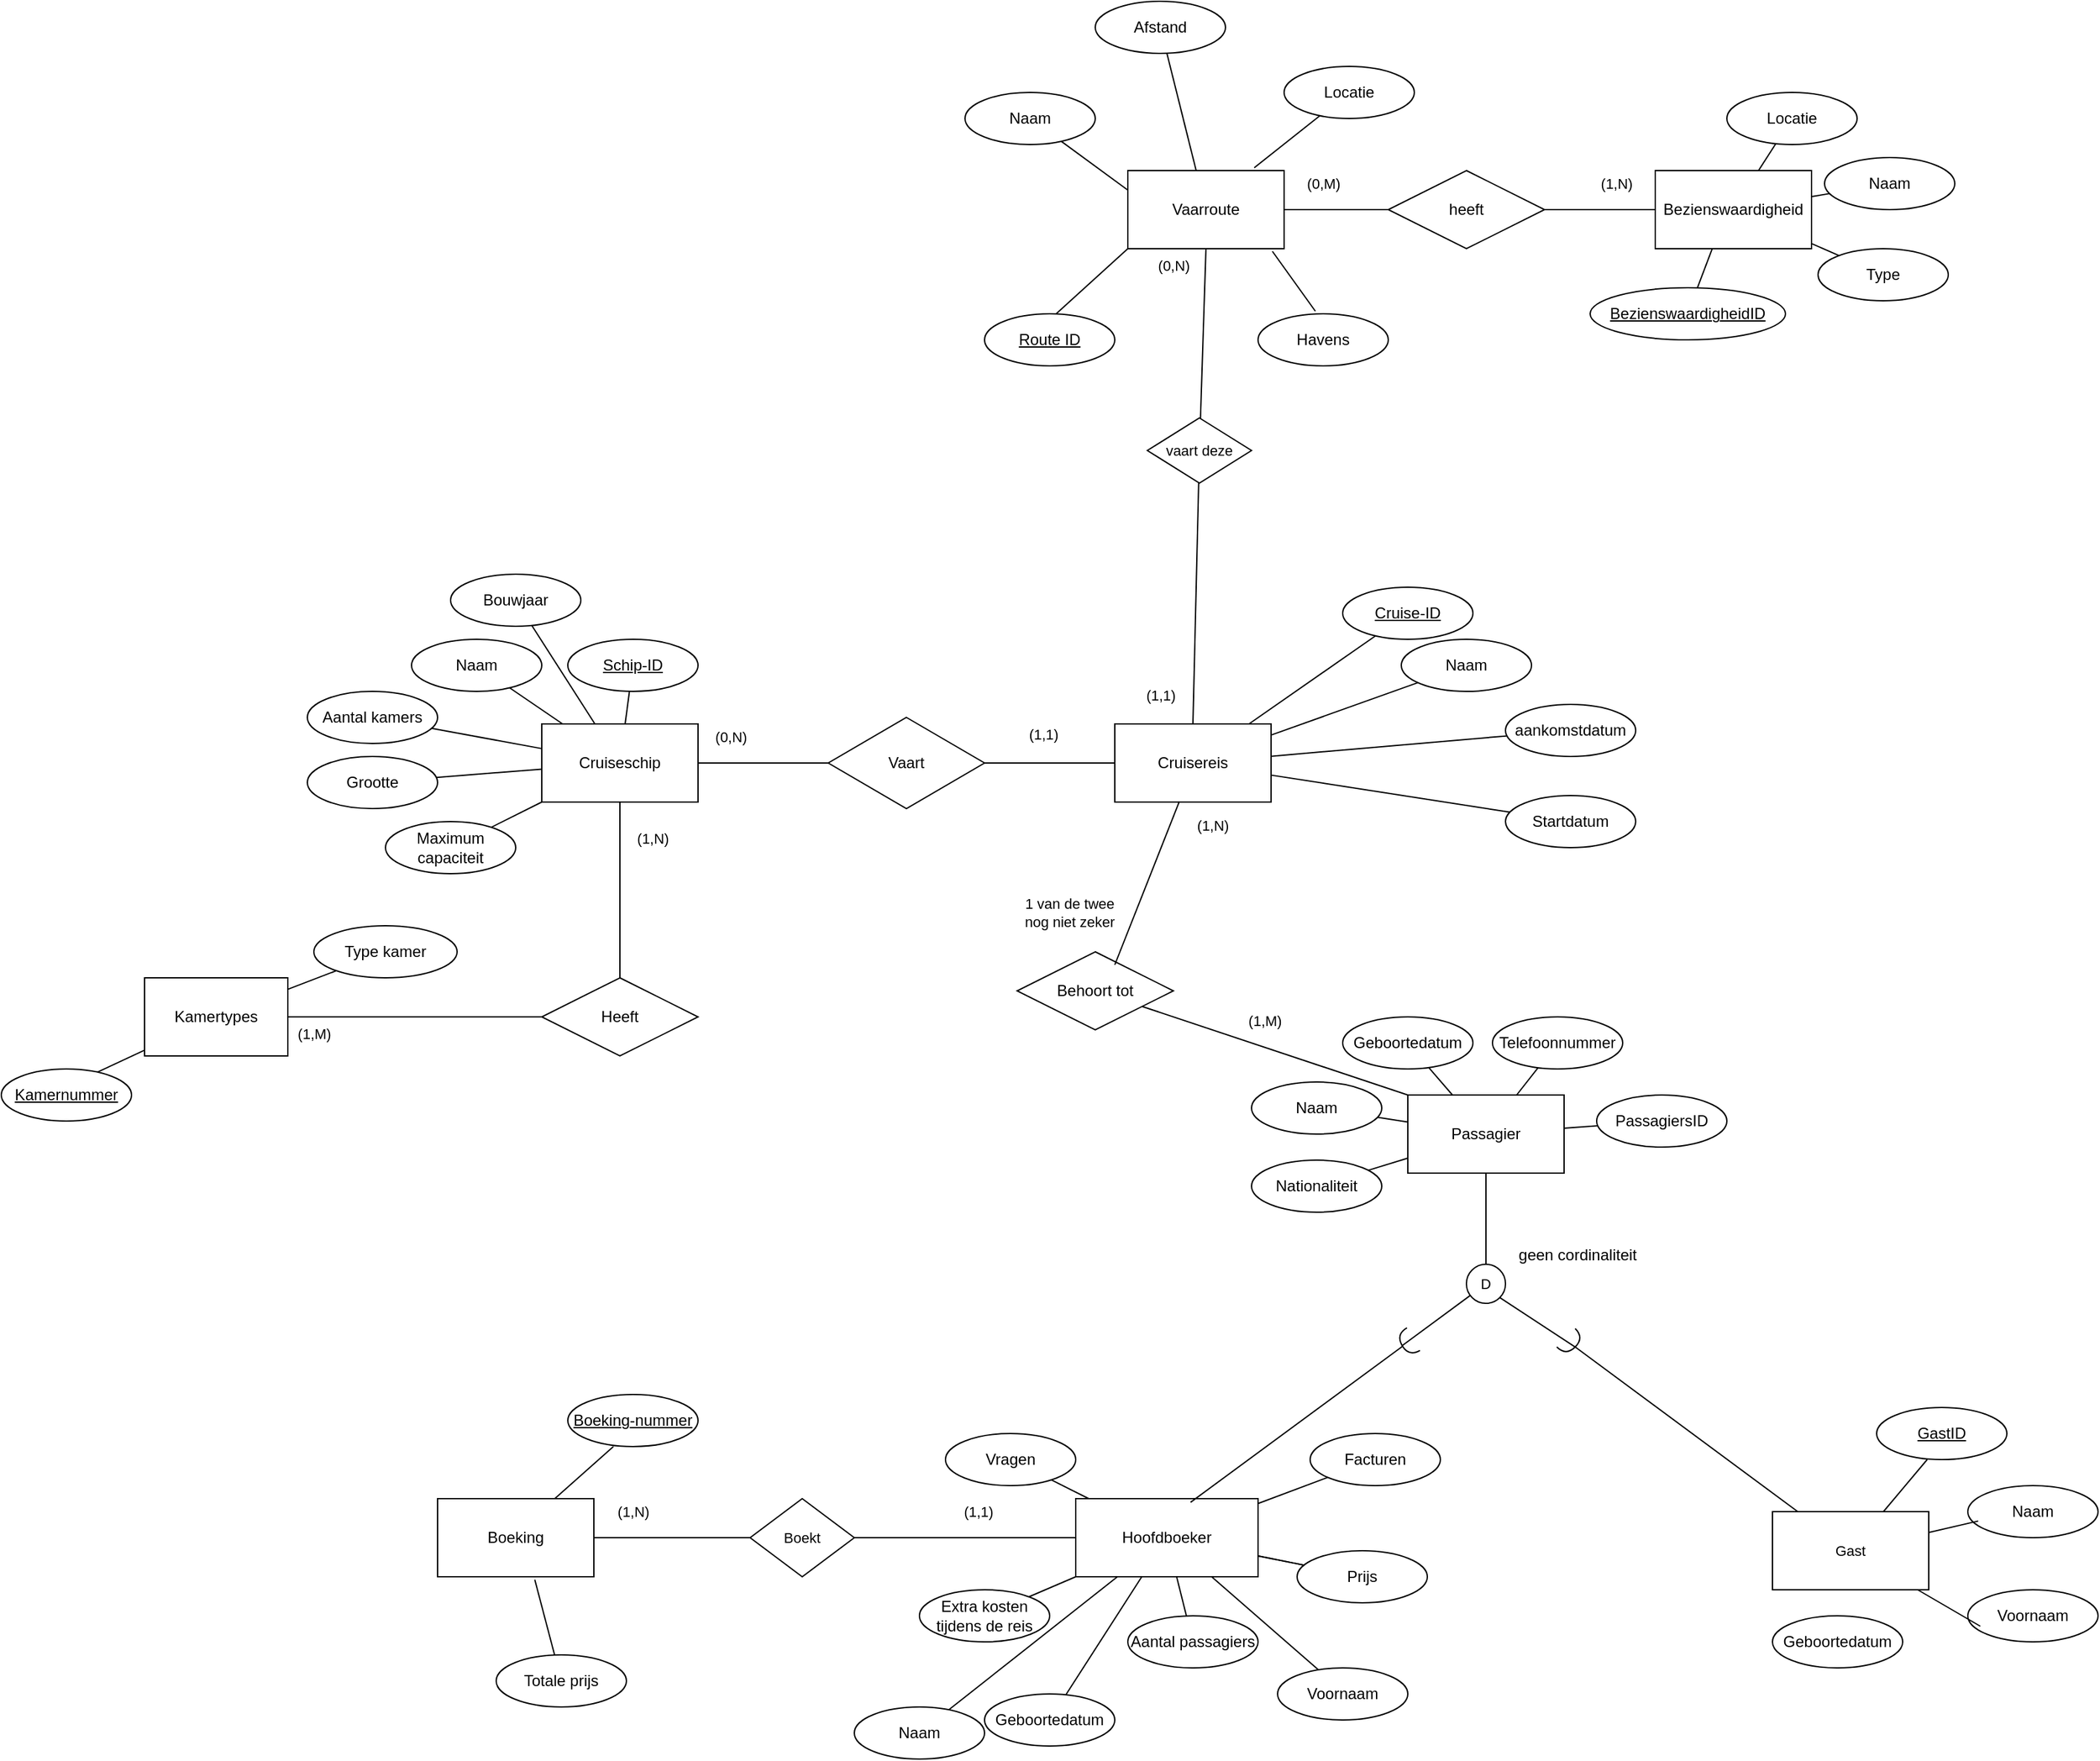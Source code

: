 <mxfile>
    <diagram id="aK_MLw6c8FgepaFAwqpT" name="Pagina-1">
        <mxGraphModel dx="1507" dy="1638" grid="1" gridSize="10" guides="1" tooltips="1" connect="1" arrows="1" fold="1" page="1" pageScale="1" pageWidth="827" pageHeight="1169" math="0" shadow="0">
            <root>
                <mxCell id="0"/>
                <mxCell id="1" parent="0"/>
                <mxCell id="398" value="Vaarroute" style="rounded=0;whiteSpace=wrap;html=1;" parent="1" vertex="1">
                    <mxGeometry x="155" y="-690" width="120" height="60" as="geometry"/>
                </mxCell>
                <mxCell id="399" value="Passagier" style="rounded=0;whiteSpace=wrap;html=1;" parent="1" vertex="1">
                    <mxGeometry x="370" y="20" width="120" height="60" as="geometry"/>
                </mxCell>
                <mxCell id="400" style="edgeStyle=none;shape=connector;rounded=0;orthogonalLoop=1;jettySize=auto;html=1;strokeColor=default;align=center;verticalAlign=middle;fontFamily=Helvetica;fontSize=11;fontColor=default;labelBackgroundColor=default;endArrow=none;" parent="1" source="403" target="500" edge="1">
                    <mxGeometry relative="1" as="geometry"/>
                </mxCell>
                <mxCell id="401" value="" style="edgeStyle=none;shape=connector;rounded=0;orthogonalLoop=1;jettySize=auto;html=1;strokeColor=default;align=center;verticalAlign=middle;fontFamily=Helvetica;fontSize=11;fontColor=default;labelBackgroundColor=default;endArrow=none;" parent="1" source="403" target="416" edge="1">
                    <mxGeometry relative="1" as="geometry"/>
                </mxCell>
                <mxCell id="402" style="edgeStyle=none;shape=connector;rounded=0;orthogonalLoop=1;jettySize=auto;html=1;strokeColor=default;align=center;verticalAlign=middle;fontFamily=Helvetica;fontSize=11;fontColor=default;labelBackgroundColor=default;endArrow=none;" parent="1" source="403" target="493" edge="1">
                    <mxGeometry relative="1" as="geometry"/>
                </mxCell>
                <mxCell id="403" value="Hoofdboeker" style="whiteSpace=wrap;html=1;align=center;" parent="1" vertex="1">
                    <mxGeometry x="115" y="330" width="140" height="60" as="geometry"/>
                </mxCell>
                <mxCell id="404" value="Vragen" style="ellipse;whiteSpace=wrap;html=1;align=center;" parent="1" vertex="1">
                    <mxGeometry x="15" y="280" width="100" height="40" as="geometry"/>
                </mxCell>
                <mxCell id="405" value="Facturen" style="ellipse;whiteSpace=wrap;html=1;align=center;" parent="1" vertex="1">
                    <mxGeometry x="295" y="280" width="100" height="40" as="geometry"/>
                </mxCell>
                <mxCell id="406" value="" style="endArrow=none;html=1;rounded=0;" parent="1" source="403" target="404" edge="1">
                    <mxGeometry width="50" height="50" relative="1" as="geometry">
                        <mxPoint x="445" y="120" as="sourcePoint"/>
                        <mxPoint x="495" y="70" as="targetPoint"/>
                    </mxGeometry>
                </mxCell>
                <mxCell id="407" value="" style="endArrow=none;html=1;rounded=0;" parent="1" source="403" target="405" edge="1">
                    <mxGeometry width="50" height="50" relative="1" as="geometry">
                        <mxPoint x="445" y="120" as="sourcePoint"/>
                        <mxPoint x="495" y="70" as="targetPoint"/>
                    </mxGeometry>
                </mxCell>
                <mxCell id="408" value="Extra kosten tijdens de reis" style="ellipse;whiteSpace=wrap;html=1;align=center;" parent="1" vertex="1">
                    <mxGeometry x="-5" y="400" width="100" height="40" as="geometry"/>
                </mxCell>
                <mxCell id="409" value="" style="endArrow=none;html=1;rounded=0;" parent="1" source="408" target="403" edge="1">
                    <mxGeometry width="50" height="50" relative="1" as="geometry">
                        <mxPoint x="445" y="120" as="sourcePoint"/>
                        <mxPoint x="495" y="70" as="targetPoint"/>
                    </mxGeometry>
                </mxCell>
                <mxCell id="410" value="Kamertypes" style="whiteSpace=wrap;html=1;align=center;" parent="1" vertex="1">
                    <mxGeometry x="-600" y="-70" width="110" height="60" as="geometry"/>
                </mxCell>
                <mxCell id="413" value="Type kamer" style="ellipse;whiteSpace=wrap;html=1;align=center;" parent="1" vertex="1">
                    <mxGeometry x="-470" y="-110" width="110" height="40" as="geometry"/>
                </mxCell>
                <mxCell id="414" style="edgeStyle=none;shape=connector;rounded=0;orthogonalLoop=1;jettySize=auto;html=1;strokeColor=default;align=center;verticalAlign=middle;fontFamily=Helvetica;fontSize=11;fontColor=default;labelBackgroundColor=default;endArrow=none;" parent="1" source="415" target="398" edge="1">
                    <mxGeometry relative="1" as="geometry"/>
                </mxCell>
                <mxCell id="415" value="Afstand" style="ellipse;whiteSpace=wrap;html=1;align=center;" parent="1" vertex="1">
                    <mxGeometry x="130" y="-820" width="100" height="40" as="geometry"/>
                </mxCell>
                <mxCell id="416" value="Prijs" style="ellipse;whiteSpace=wrap;html=1;align=center;" parent="1" vertex="1">
                    <mxGeometry x="285" y="370" width="100" height="40" as="geometry"/>
                </mxCell>
                <mxCell id="417" value="Aantal passagiers" style="ellipse;whiteSpace=wrap;html=1;align=center;" parent="1" vertex="1">
                    <mxGeometry x="155" y="420" width="100" height="40" as="geometry"/>
                </mxCell>
                <mxCell id="420" value="" style="endArrow=none;html=1;rounded=0;" parent="1" source="410" target="413" edge="1">
                    <mxGeometry width="50" height="50" relative="1" as="geometry">
                        <mxPoint x="-780" y="-150" as="sourcePoint"/>
                        <mxPoint x="-730" y="-200" as="targetPoint"/>
                    </mxGeometry>
                </mxCell>
                <mxCell id="423" value="Havens" style="ellipse;whiteSpace=wrap;html=1;align=center;" parent="1" vertex="1">
                    <mxGeometry x="255" y="-580" width="100" height="40" as="geometry"/>
                </mxCell>
                <mxCell id="424" value="Geboortedatum" style="ellipse;whiteSpace=wrap;html=1;align=center;" parent="1" vertex="1">
                    <mxGeometry x="320" y="-40" width="100" height="40" as="geometry"/>
                </mxCell>
                <mxCell id="425" value="Nationaliteit" style="ellipse;whiteSpace=wrap;html=1;align=center;" parent="1" vertex="1">
                    <mxGeometry x="250" y="70" width="100" height="40" as="geometry"/>
                </mxCell>
                <mxCell id="426" value="Naam" style="ellipse;whiteSpace=wrap;html=1;align=center;" parent="1" vertex="1">
                    <mxGeometry x="250" y="10" width="100" height="40" as="geometry"/>
                </mxCell>
                <mxCell id="427" value="Telefoonnummer" style="ellipse;whiteSpace=wrap;html=1;align=center;" parent="1" vertex="1">
                    <mxGeometry x="435" y="-40" width="100" height="40" as="geometry"/>
                </mxCell>
                <mxCell id="428" value="" style="endArrow=none;html=1;rounded=0;" parent="1" source="399" target="427" edge="1">
                    <mxGeometry width="50" height="50" relative="1" as="geometry">
                        <mxPoint x="380" y="174" as="sourcePoint"/>
                        <mxPoint x="416" y="160" as="targetPoint"/>
                    </mxGeometry>
                </mxCell>
                <mxCell id="429" value="" style="endArrow=none;html=1;rounded=0;" parent="1" source="399" target="425" edge="1">
                    <mxGeometry width="50" height="50" relative="1" as="geometry">
                        <mxPoint x="390" y="184" as="sourcePoint"/>
                        <mxPoint x="426" y="170" as="targetPoint"/>
                    </mxGeometry>
                </mxCell>
                <mxCell id="430" value="" style="endArrow=none;html=1;rounded=0;" parent="1" source="399" target="426" edge="1">
                    <mxGeometry width="50" height="50" relative="1" as="geometry">
                        <mxPoint x="400" y="194" as="sourcePoint"/>
                        <mxPoint x="436" y="180" as="targetPoint"/>
                    </mxGeometry>
                </mxCell>
                <mxCell id="431" value="" style="endArrow=none;html=1;rounded=0;" parent="1" source="424" target="399" edge="1">
                    <mxGeometry width="50" height="50" relative="1" as="geometry">
                        <mxPoint x="410" y="204" as="sourcePoint"/>
                        <mxPoint x="446" y="190" as="targetPoint"/>
                    </mxGeometry>
                </mxCell>
                <mxCell id="432" value="" style="endArrow=none;html=1;rounded=0;" parent="1" source="403" target="417" edge="1">
                    <mxGeometry width="50" height="50" relative="1" as="geometry">
                        <mxPoint x="87" y="415" as="sourcePoint"/>
                        <mxPoint x="141" y="390" as="targetPoint"/>
                    </mxGeometry>
                </mxCell>
                <mxCell id="433" value="" style="endArrow=none;html=1;rounded=0;" parent="1" source="416" target="403" edge="1">
                    <mxGeometry width="50" height="50" relative="1" as="geometry">
                        <mxPoint x="97" y="425" as="sourcePoint"/>
                        <mxPoint x="151" y="400" as="targetPoint"/>
                    </mxGeometry>
                </mxCell>
                <mxCell id="434" value="Cruisereis" style="rounded=0;whiteSpace=wrap;html=1;" parent="1" vertex="1">
                    <mxGeometry x="145" y="-265" width="120" height="60" as="geometry"/>
                </mxCell>
                <mxCell id="435" value="aankomstdatum" style="ellipse;whiteSpace=wrap;html=1;align=center;direction=west;" parent="1" vertex="1">
                    <mxGeometry x="445" y="-280" width="100" height="40" as="geometry"/>
                </mxCell>
                <mxCell id="436" value="Naam" style="ellipse;whiteSpace=wrap;html=1;align=center;direction=west;" parent="1" vertex="1">
                    <mxGeometry x="365" y="-330" width="100" height="40" as="geometry"/>
                </mxCell>
                <mxCell id="437" value="&lt;u&gt;Cruise-ID&lt;/u&gt;" style="ellipse;whiteSpace=wrap;html=1;align=center;direction=west;" parent="1" vertex="1">
                    <mxGeometry x="320" y="-370" width="100" height="40" as="geometry"/>
                </mxCell>
                <mxCell id="438" value="Startdatum" style="ellipse;whiteSpace=wrap;html=1;align=center;direction=west;" parent="1" vertex="1">
                    <mxGeometry x="445" y="-210" width="100" height="40" as="geometry"/>
                </mxCell>
                <mxCell id="439" value="Locatie" style="ellipse;whiteSpace=wrap;html=1;align=center;" parent="1" vertex="1">
                    <mxGeometry x="275" y="-770" width="100" height="40" as="geometry"/>
                </mxCell>
                <mxCell id="440" style="edgeStyle=none;shape=connector;rounded=0;orthogonalLoop=1;jettySize=auto;html=1;entryX=0;entryY=0.25;entryDx=0;entryDy=0;strokeColor=default;align=center;verticalAlign=middle;fontFamily=Helvetica;fontSize=11;fontColor=default;labelBackgroundColor=default;endArrow=none;" parent="1" source="441" target="398" edge="1">
                    <mxGeometry relative="1" as="geometry"/>
                </mxCell>
                <mxCell id="441" value="Naam" style="ellipse;whiteSpace=wrap;html=1;align=center;" parent="1" vertex="1">
                    <mxGeometry x="30" y="-750" width="100" height="40" as="geometry"/>
                </mxCell>
                <mxCell id="442" value="Cruiseschip" style="rounded=0;whiteSpace=wrap;html=1;direction=west;" parent="1" vertex="1">
                    <mxGeometry x="-295" y="-265" width="120" height="60" as="geometry"/>
                </mxCell>
                <mxCell id="443" value="Grootte" style="ellipse;whiteSpace=wrap;html=1;align=center;direction=west;" parent="1" vertex="1">
                    <mxGeometry x="-475" y="-240" width="100" height="40" as="geometry"/>
                </mxCell>
                <mxCell id="444" value="Aantal kamers" style="ellipse;whiteSpace=wrap;html=1;align=center;direction=west;" parent="1" vertex="1">
                    <mxGeometry x="-475" y="-290" width="100" height="40" as="geometry"/>
                </mxCell>
                <mxCell id="445" value="Maximum capaciteit" style="ellipse;whiteSpace=wrap;html=1;align=center;direction=west;" parent="1" vertex="1">
                    <mxGeometry x="-415" y="-190" width="100" height="40" as="geometry"/>
                </mxCell>
                <mxCell id="446" value="Bouwjaar" style="ellipse;whiteSpace=wrap;html=1;align=center;direction=west;" parent="1" vertex="1">
                    <mxGeometry x="-365" y="-380" width="100" height="40" as="geometry"/>
                </mxCell>
                <mxCell id="447" value="Naam" style="ellipse;whiteSpace=wrap;html=1;align=center;direction=west;" parent="1" vertex="1">
                    <mxGeometry x="-395" y="-330" width="100" height="40" as="geometry"/>
                </mxCell>
                <mxCell id="448" value="" style="endArrow=none;html=1;rounded=0;" parent="1" source="442" target="444" edge="1">
                    <mxGeometry width="50" height="50" relative="1" as="geometry">
                        <mxPoint x="-545" y="-170" as="sourcePoint"/>
                        <mxPoint x="-495" y="-220" as="targetPoint"/>
                    </mxGeometry>
                </mxCell>
                <mxCell id="449" value="" style="endArrow=none;html=1;rounded=0;" parent="1" source="447" target="442" edge="1">
                    <mxGeometry width="50" height="50" relative="1" as="geometry">
                        <mxPoint x="-535" y="-160" as="sourcePoint"/>
                        <mxPoint x="-485" y="-210" as="targetPoint"/>
                    </mxGeometry>
                </mxCell>
                <mxCell id="450" value="" style="endArrow=none;html=1;rounded=0;" parent="1" source="442" target="443" edge="1">
                    <mxGeometry width="50" height="50" relative="1" as="geometry">
                        <mxPoint x="-515" y="-140" as="sourcePoint"/>
                        <mxPoint x="-465" y="-190" as="targetPoint"/>
                    </mxGeometry>
                </mxCell>
                <mxCell id="451" value="" style="endArrow=none;html=1;rounded=0;" parent="1" source="442" target="445" edge="1">
                    <mxGeometry width="50" height="50" relative="1" as="geometry">
                        <mxPoint x="-505" y="-130" as="sourcePoint"/>
                        <mxPoint x="-455" y="-180" as="targetPoint"/>
                    </mxGeometry>
                </mxCell>
                <mxCell id="452" value="" style="endArrow=none;html=1;rounded=0;" parent="1" source="446" target="442" edge="1">
                    <mxGeometry width="50" height="50" relative="1" as="geometry">
                        <mxPoint x="-495" y="-120" as="sourcePoint"/>
                        <mxPoint x="-445" y="-170" as="targetPoint"/>
                    </mxGeometry>
                </mxCell>
                <mxCell id="453" value="&lt;u&gt;Schip-ID&lt;/u&gt;" style="ellipse;whiteSpace=wrap;html=1;align=center;direction=west;" parent="1" vertex="1">
                    <mxGeometry x="-275" y="-330" width="100" height="40" as="geometry"/>
                </mxCell>
                <mxCell id="454" value="" style="endArrow=none;html=1;rounded=0;" parent="1" source="453" target="442" edge="1">
                    <mxGeometry width="50" height="50" relative="1" as="geometry">
                        <mxPoint x="-238" y="-280" as="sourcePoint"/>
                        <mxPoint x="-241" y="-260" as="targetPoint"/>
                    </mxGeometry>
                </mxCell>
                <mxCell id="455" value="" style="endArrow=none;html=1;rounded=0;" parent="1" source="434" target="435" edge="1">
                    <mxGeometry width="50" height="50" relative="1" as="geometry">
                        <mxPoint x="252" y="-167" as="sourcePoint"/>
                        <mxPoint x="215" y="-150" as="targetPoint"/>
                    </mxGeometry>
                </mxCell>
                <mxCell id="456" value="" style="endArrow=none;html=1;rounded=0;" parent="1" source="438" target="434" edge="1">
                    <mxGeometry width="50" height="50" relative="1" as="geometry">
                        <mxPoint x="262" y="-157" as="sourcePoint"/>
                        <mxPoint x="225" y="-140" as="targetPoint"/>
                    </mxGeometry>
                </mxCell>
                <mxCell id="457" value="" style="endArrow=none;html=1;rounded=0;" parent="1" source="436" target="434" edge="1">
                    <mxGeometry width="50" height="50" relative="1" as="geometry">
                        <mxPoint x="390" y="-220" as="sourcePoint"/>
                        <mxPoint x="420" y="-220" as="targetPoint"/>
                    </mxGeometry>
                </mxCell>
                <mxCell id="458" value="" style="endArrow=none;html=1;rounded=0;" parent="1" source="437" target="434" edge="1">
                    <mxGeometry width="50" height="50" relative="1" as="geometry">
                        <mxPoint x="400" y="-210" as="sourcePoint"/>
                        <mxPoint x="430" y="-210" as="targetPoint"/>
                    </mxGeometry>
                </mxCell>
                <mxCell id="459" value="Vaart" style="rhombus;whiteSpace=wrap;html=1;" parent="1" vertex="1">
                    <mxGeometry x="-75" y="-270" width="120" height="70" as="geometry"/>
                </mxCell>
                <mxCell id="460" value="" style="endArrow=none;html=1;rounded=0;" parent="1" source="442" target="459" edge="1">
                    <mxGeometry width="50" height="50" relative="1" as="geometry">
                        <mxPoint x="85" y="-210" as="sourcePoint"/>
                        <mxPoint x="135" y="-260" as="targetPoint"/>
                    </mxGeometry>
                </mxCell>
                <mxCell id="461" value="" style="endArrow=none;html=1;rounded=0;" parent="1" source="434" target="459" edge="1">
                    <mxGeometry width="50" height="50" relative="1" as="geometry">
                        <mxPoint x="-185" y="-229" as="sourcePoint"/>
                        <mxPoint x="-53" y="-226" as="targetPoint"/>
                    </mxGeometry>
                </mxCell>
                <mxCell id="462" style="edgeStyle=none;shape=connector;rounded=0;orthogonalLoop=1;jettySize=auto;html=1;strokeColor=default;align=center;verticalAlign=middle;fontFamily=Helvetica;fontSize=11;fontColor=default;labelBackgroundColor=default;endArrow=none;entryX=0;entryY=0.5;entryDx=0;entryDy=0;" parent="1" source="463" target="507" edge="1">
                    <mxGeometry relative="1" as="geometry">
                        <mxPoint x="-140.0" y="360" as="targetPoint"/>
                    </mxGeometry>
                </mxCell>
                <mxCell id="463" value="Boeking" style="rounded=0;whiteSpace=wrap;html=1;" parent="1" vertex="1">
                    <mxGeometry x="-375" y="330" width="120" height="60" as="geometry"/>
                </mxCell>
                <mxCell id="464" value="&lt;u&gt;Boeking-nummer&lt;/u&gt;" style="ellipse;whiteSpace=wrap;html=1;align=center;direction=west;" parent="1" vertex="1">
                    <mxGeometry x="-275" y="250" width="100" height="40" as="geometry"/>
                </mxCell>
                <mxCell id="465" value="Totale prijs" style="ellipse;whiteSpace=wrap;html=1;align=center;direction=west;" parent="1" vertex="1">
                    <mxGeometry x="-330" y="450" width="100" height="40" as="geometry"/>
                </mxCell>
                <mxCell id="466" value="Bezienswaardigheid" style="rounded=0;whiteSpace=wrap;html=1;" parent="1" vertex="1">
                    <mxGeometry x="560" y="-690" width="120" height="60" as="geometry"/>
                </mxCell>
                <mxCell id="467" value="Naam" style="ellipse;whiteSpace=wrap;html=1;align=center;direction=west;" parent="1" vertex="1">
                    <mxGeometry x="690" y="-700" width="100" height="40" as="geometry"/>
                </mxCell>
                <mxCell id="468" value="Type" style="ellipse;whiteSpace=wrap;html=1;align=center;direction=west;" parent="1" vertex="1">
                    <mxGeometry x="685" y="-630" width="100" height="40" as="geometry"/>
                </mxCell>
                <mxCell id="469" value="Locatie" style="ellipse;whiteSpace=wrap;html=1;align=center;direction=west;" parent="1" vertex="1">
                    <mxGeometry x="615" y="-750" width="100" height="40" as="geometry"/>
                </mxCell>
                <mxCell id="470" value="" style="endArrow=none;html=1;rounded=0;" parent="1" source="466" target="469" edge="1">
                    <mxGeometry width="50" height="50" relative="1" as="geometry">
                        <mxPoint x="980" y="-645" as="sourcePoint"/>
                        <mxPoint x="1030" y="-695" as="targetPoint"/>
                    </mxGeometry>
                </mxCell>
                <mxCell id="471" value="" style="endArrow=none;html=1;rounded=0;" parent="1" source="466" target="467" edge="1">
                    <mxGeometry width="50" height="50" relative="1" as="geometry">
                        <mxPoint x="940" y="-663" as="sourcePoint"/>
                        <mxPoint x="1040" y="-685" as="targetPoint"/>
                    </mxGeometry>
                </mxCell>
                <mxCell id="472" value="" style="endArrow=none;html=1;rounded=0;" parent="1" source="466" target="468" edge="1">
                    <mxGeometry width="50" height="50" relative="1" as="geometry">
                        <mxPoint x="950" y="-653" as="sourcePoint"/>
                        <mxPoint x="1050" y="-675" as="targetPoint"/>
                    </mxGeometry>
                </mxCell>
                <mxCell id="473" value="" style="ellipse;whiteSpace=wrap;html=1;align=center;aspect=fixed;fillColor=none;strokeColor=none;resizable=0;perimeter=centerPerimeter;rotatable=0;allowArrows=0;points=[];outlineConnect=1;" parent="1" vertex="1">
                    <mxGeometry x="390" y="150" width="10" height="10" as="geometry"/>
                </mxCell>
                <mxCell id="474" value="&lt;u&gt;Route ID&lt;/u&gt;" style="ellipse;whiteSpace=wrap;html=1;align=center;" parent="1" vertex="1">
                    <mxGeometry x="45" y="-580" width="100" height="40" as="geometry"/>
                </mxCell>
                <mxCell id="475" style="edgeStyle=none;shape=connector;rounded=0;orthogonalLoop=1;jettySize=auto;html=1;entryX=1;entryY=1;entryDx=0;entryDy=0;strokeColor=default;align=center;verticalAlign=middle;fontFamily=Helvetica;fontSize=11;fontColor=default;labelBackgroundColor=default;endArrow=none;exitX=1;exitY=0.5;exitDx=0;exitDy=0;exitPerimeter=0;" parent="1" source="483" target="480" edge="1">
                    <mxGeometry relative="1" as="geometry"/>
                </mxCell>
                <mxCell id="476" value="Gast" style="whiteSpace=wrap;html=1;fontFamily=Helvetica;fontSize=11;fontColor=default;labelBackgroundColor=default;" parent="1" vertex="1">
                    <mxGeometry x="650" y="340" width="120" height="60" as="geometry"/>
                </mxCell>
                <mxCell id="477" style="edgeStyle=none;shape=connector;rounded=0;orthogonalLoop=1;jettySize=auto;html=1;entryX=0;entryY=0.5;entryDx=0;entryDy=0;strokeColor=default;align=center;verticalAlign=middle;fontFamily=Helvetica;fontSize=11;fontColor=default;labelBackgroundColor=default;endArrow=none;" parent="1" source="478" target="466" edge="1">
                    <mxGeometry relative="1" as="geometry"/>
                </mxCell>
                <mxCell id="478" value="heeft" style="shape=rhombus;perimeter=rhombusPerimeter;whiteSpace=wrap;html=1;align=center;" parent="1" vertex="1">
                    <mxGeometry x="355" y="-690" width="120" height="60" as="geometry"/>
                </mxCell>
                <mxCell id="479" style="edgeStyle=none;shape=connector;rounded=0;orthogonalLoop=1;jettySize=auto;html=1;entryX=0.5;entryY=1;entryDx=0;entryDy=0;strokeColor=default;align=center;verticalAlign=middle;fontFamily=Helvetica;fontSize=11;fontColor=default;labelBackgroundColor=default;endArrow=none;" parent="1" source="480" target="399" edge="1">
                    <mxGeometry relative="1" as="geometry"/>
                </mxCell>
                <mxCell id="480" value="D" style="ellipse;whiteSpace=wrap;html=1;fontFamily=Helvetica;fontSize=11;fontColor=default;labelBackgroundColor=default;" parent="1" vertex="1">
                    <mxGeometry x="415" y="150" width="30" height="30" as="geometry"/>
                </mxCell>
                <mxCell id="481" style="edgeStyle=none;shape=connector;rounded=0;orthogonalLoop=1;jettySize=auto;html=1;entryX=0.63;entryY=0.047;entryDx=0;entryDy=0;entryPerimeter=0;strokeColor=default;align=center;verticalAlign=middle;fontFamily=Helvetica;fontSize=11;fontColor=default;labelBackgroundColor=default;endArrow=none;" parent="1" source="484" target="403" edge="1">
                    <mxGeometry relative="1" as="geometry"/>
                </mxCell>
                <mxCell id="482" value="" style="edgeStyle=none;shape=connector;rounded=0;orthogonalLoop=1;jettySize=auto;html=1;entryX=1;entryY=0.5;entryDx=0;entryDy=0;strokeColor=default;align=center;verticalAlign=middle;fontFamily=Helvetica;fontSize=11;fontColor=default;labelBackgroundColor=default;endArrow=none;entryPerimeter=0;" parent="1" source="476" target="483" edge="1">
                    <mxGeometry relative="1" as="geometry">
                        <mxPoint x="668" y="340" as="sourcePoint"/>
                        <mxPoint x="441" y="176" as="targetPoint"/>
                    </mxGeometry>
                </mxCell>
                <mxCell id="483" value="" style="shape=requiredInterface;html=1;verticalLabelPosition=bottom;sketch=0;fontFamily=Helvetica;fontSize=11;fontColor=default;labelBackgroundColor=default;rotation=45;" parent="1" vertex="1">
                    <mxGeometry x="490" y="200" width="10" height="20" as="geometry"/>
                </mxCell>
                <mxCell id="484" value="" style="shape=requiredInterface;html=1;verticalLabelPosition=bottom;sketch=0;fontFamily=Helvetica;fontSize=11;fontColor=default;labelBackgroundColor=default;direction=west;rotation=-30;" parent="1" vertex="1">
                    <mxGeometry x="365" y="200" width="10" height="20" as="geometry"/>
                </mxCell>
                <mxCell id="485" value="" style="endArrow=none;html=1;rounded=0;entryX=0;entryY=1;entryDx=0;entryDy=0;" parent="1" target="398" edge="1">
                    <mxGeometry width="50" height="50" relative="1" as="geometry">
                        <mxPoint x="100" y="-580" as="sourcePoint"/>
                        <mxPoint x="620" y="-580" as="targetPoint"/>
                    </mxGeometry>
                </mxCell>
                <mxCell id="486" value="&lt;u&gt;GastID&lt;/u&gt;" style="ellipse;whiteSpace=wrap;html=1;align=center;" parent="1" vertex="1">
                    <mxGeometry x="730" y="260" width="100" height="40" as="geometry"/>
                </mxCell>
                <mxCell id="487" value="" style="edgeStyle=none;shape=connector;rounded=0;orthogonalLoop=1;jettySize=auto;html=1;entryX=1;entryY=0.5;entryDx=0;entryDy=0;entryPerimeter=0;strokeColor=default;align=center;verticalAlign=middle;fontFamily=Helvetica;fontSize=11;fontColor=default;labelBackgroundColor=default;endArrow=none;" parent="1" source="480" target="484" edge="1">
                    <mxGeometry relative="1" as="geometry">
                        <mxPoint x="418" y="174" as="sourcePoint"/>
                        <mxPoint x="203" y="333" as="targetPoint"/>
                    </mxGeometry>
                </mxCell>
                <mxCell id="488" value="Naam" style="ellipse;whiteSpace=wrap;html=1;align=center;" parent="1" vertex="1">
                    <mxGeometry x="800" y="320" width="100" height="40" as="geometry"/>
                </mxCell>
                <mxCell id="489" value="" style="endArrow=none;html=1;rounded=0;entryX=0.925;entryY=1.033;entryDx=0;entryDy=0;entryPerimeter=0;exitX=0.44;exitY=-0.05;exitDx=0;exitDy=0;exitPerimeter=0;" parent="1" source="423" target="398" edge="1">
                    <mxGeometry width="50" height="50" relative="1" as="geometry">
                        <mxPoint x="570" y="-530" as="sourcePoint"/>
                        <mxPoint x="620" y="-580" as="targetPoint"/>
                    </mxGeometry>
                </mxCell>
                <mxCell id="490" value="Voornaam" style="ellipse;whiteSpace=wrap;html=1;align=center;" parent="1" vertex="1">
                    <mxGeometry x="800" y="400" width="100" height="40" as="geometry"/>
                </mxCell>
                <mxCell id="491" value="" style="endArrow=none;html=1;rounded=0;entryX=1;entryY=0.5;entryDx=0;entryDy=0;exitX=0;exitY=0.5;exitDx=0;exitDy=0;" parent="1" source="478" target="398" edge="1">
                    <mxGeometry width="50" height="50" relative="1" as="geometry">
                        <mxPoint x="580" y="-500" as="sourcePoint"/>
                        <mxPoint x="630" y="-550" as="targetPoint"/>
                    </mxGeometry>
                </mxCell>
                <mxCell id="492" style="edgeStyle=none;shape=connector;rounded=0;orthogonalLoop=1;jettySize=auto;html=1;entryX=0.388;entryY=1;entryDx=0;entryDy=0;entryPerimeter=0;strokeColor=default;align=center;verticalAlign=middle;fontFamily=Helvetica;fontSize=11;fontColor=default;labelBackgroundColor=default;endArrow=none;" parent="1" source="476" target="486" edge="1">
                    <mxGeometry relative="1" as="geometry"/>
                </mxCell>
                <mxCell id="493" value="Naam" style="ellipse;whiteSpace=wrap;html=1;align=center;" parent="1" vertex="1">
                    <mxGeometry x="-55" y="490" width="100" height="40" as="geometry"/>
                </mxCell>
                <mxCell id="494" value="Geboortedatum" style="ellipse;whiteSpace=wrap;html=1;align=center;" parent="1" vertex="1">
                    <mxGeometry x="650" y="420" width="100" height="40" as="geometry"/>
                </mxCell>
                <mxCell id="495" style="edgeStyle=none;shape=connector;rounded=0;orthogonalLoop=1;jettySize=auto;html=1;entryX=0.096;entryY=0.7;entryDx=0;entryDy=0;entryPerimeter=0;strokeColor=default;align=center;verticalAlign=middle;fontFamily=Helvetica;fontSize=11;fontColor=default;labelBackgroundColor=default;endArrow=none;" parent="1" source="476" target="490" edge="1">
                    <mxGeometry relative="1" as="geometry"/>
                </mxCell>
                <mxCell id="496" style="edgeStyle=none;shape=connector;rounded=0;orthogonalLoop=1;jettySize=auto;html=1;entryX=0.324;entryY=0.06;entryDx=0;entryDy=0;entryPerimeter=0;strokeColor=default;align=center;verticalAlign=middle;fontFamily=Helvetica;fontSize=11;fontColor=default;labelBackgroundColor=default;endArrow=none;" parent="1" source="403" target="498" edge="1">
                    <mxGeometry relative="1" as="geometry"/>
                </mxCell>
                <mxCell id="497" style="edgeStyle=none;shape=connector;rounded=0;orthogonalLoop=1;jettySize=auto;html=1;entryX=0.08;entryY=0.68;entryDx=0;entryDy=0;entryPerimeter=0;strokeColor=default;align=center;verticalAlign=middle;fontFamily=Helvetica;fontSize=11;fontColor=default;labelBackgroundColor=default;endArrow=none;" parent="1" source="476" target="488" edge="1">
                    <mxGeometry relative="1" as="geometry"/>
                </mxCell>
                <mxCell id="498" value="Voornaam" style="ellipse;whiteSpace=wrap;html=1;align=center;" parent="1" vertex="1">
                    <mxGeometry x="270" y="460" width="100" height="40" as="geometry"/>
                </mxCell>
                <mxCell id="499" style="edgeStyle=none;shape=connector;rounded=0;orthogonalLoop=1;jettySize=auto;html=1;entryX=0.809;entryY=-0.036;entryDx=0;entryDy=0;entryPerimeter=0;strokeColor=default;align=center;verticalAlign=middle;fontFamily=Helvetica;fontSize=11;fontColor=default;labelBackgroundColor=default;endArrow=none;" parent="1" source="439" target="398" edge="1">
                    <mxGeometry relative="1" as="geometry"/>
                </mxCell>
                <mxCell id="500" value="Geboortedatum" style="ellipse;whiteSpace=wrap;html=1;align=center;" parent="1" vertex="1">
                    <mxGeometry x="45" y="480" width="100" height="40" as="geometry"/>
                </mxCell>
                <mxCell id="501" value="&lt;u&gt;BezienswaardigheidID&lt;/u&gt;" style="ellipse;whiteSpace=wrap;html=1;align=center;direction=west;" parent="1" vertex="1">
                    <mxGeometry x="510" y="-600" width="150" height="40" as="geometry"/>
                </mxCell>
                <mxCell id="502" style="edgeStyle=none;shape=connector;rounded=0;orthogonalLoop=1;jettySize=auto;html=1;entryX=0.366;entryY=0.993;entryDx=0;entryDy=0;entryPerimeter=0;strokeColor=default;align=center;verticalAlign=middle;fontFamily=Helvetica;fontSize=11;fontColor=default;labelBackgroundColor=default;endArrow=none;" parent="1" source="501" target="466" edge="1">
                    <mxGeometry relative="1" as="geometry"/>
                </mxCell>
                <mxCell id="503" style="edgeStyle=none;shape=connector;rounded=0;orthogonalLoop=1;jettySize=auto;html=1;strokeColor=default;align=center;verticalAlign=middle;fontFamily=Helvetica;fontSize=11;fontColor=default;labelBackgroundColor=default;endArrow=none;" parent="1" source="504" target="442" edge="1">
                    <mxGeometry relative="1" as="geometry"/>
                </mxCell>
                <mxCell id="504" value="Heeft" style="shape=rhombus;perimeter=rhombusPerimeter;whiteSpace=wrap;html=1;align=center;" parent="1" vertex="1">
                    <mxGeometry x="-295" y="-70" width="120" height="60" as="geometry"/>
                </mxCell>
                <mxCell id="505" style="edgeStyle=none;shape=connector;rounded=0;orthogonalLoop=1;jettySize=auto;html=1;strokeColor=default;align=center;verticalAlign=middle;fontFamily=Helvetica;fontSize=11;fontColor=default;labelBackgroundColor=default;endArrow=none;" parent="1" target="410" edge="1">
                    <mxGeometry relative="1" as="geometry">
                        <mxPoint x="-640.464" y="4.435" as="sourcePoint"/>
                    </mxGeometry>
                </mxCell>
                <mxCell id="506" style="edgeStyle=none;shape=connector;rounded=0;orthogonalLoop=1;jettySize=auto;html=1;strokeColor=default;align=center;verticalAlign=middle;fontFamily=Helvetica;fontSize=11;fontColor=default;labelBackgroundColor=default;endArrow=none;" parent="1" source="507" target="403" edge="1">
                    <mxGeometry relative="1" as="geometry"/>
                </mxCell>
                <mxCell id="507" value="Boekt" style="rhombus;whiteSpace=wrap;html=1;fontFamily=Helvetica;fontSize=11;fontColor=default;labelBackgroundColor=default;" parent="1" vertex="1">
                    <mxGeometry x="-135" y="330" width="80" height="60" as="geometry"/>
                </mxCell>
                <mxCell id="508" style="edgeStyle=none;shape=connector;rounded=0;orthogonalLoop=1;jettySize=auto;html=1;entryX=0;entryY=0.5;entryDx=0;entryDy=0;strokeColor=default;align=center;verticalAlign=middle;fontFamily=Helvetica;fontSize=11;fontColor=default;labelBackgroundColor=default;endArrow=none;" parent="1" source="410" target="504" edge="1">
                    <mxGeometry relative="1" as="geometry"/>
                </mxCell>
                <mxCell id="509" value="" style="endArrow=none;html=1;rounded=0;exitX=0.75;exitY=0;exitDx=0;exitDy=0;" parent="1" source="463" edge="1">
                    <mxGeometry width="50" height="50" relative="1" as="geometry">
                        <mxPoint x="-130" y="230" as="sourcePoint"/>
                        <mxPoint x="-240" y="290" as="targetPoint"/>
                    </mxGeometry>
                </mxCell>
                <mxCell id="510" value="" style="endArrow=none;html=1;rounded=0;entryX=0.622;entryY=1.037;entryDx=0;entryDy=0;entryPerimeter=0;" parent="1" source="465" target="463" edge="1">
                    <mxGeometry width="50" height="50" relative="1" as="geometry">
                        <mxPoint x="-130" y="230" as="sourcePoint"/>
                        <mxPoint x="-80" y="180" as="targetPoint"/>
                    </mxGeometry>
                </mxCell>
                <mxCell id="511" value="Kamernummer" style="ellipse;whiteSpace=wrap;html=1;align=center;fontStyle=4;" parent="1" vertex="1">
                    <mxGeometry x="-710" width="100" height="40" as="geometry"/>
                </mxCell>
                <mxCell id="512" style="edgeStyle=none;shape=connector;rounded=0;orthogonalLoop=1;jettySize=auto;html=1;entryX=0.5;entryY=1;entryDx=0;entryDy=0;strokeColor=default;align=center;verticalAlign=middle;fontFamily=Helvetica;fontSize=11;fontColor=default;labelBackgroundColor=default;endArrow=none;" parent="1" source="514" target="398" edge="1">
                    <mxGeometry relative="1" as="geometry"/>
                </mxCell>
                <mxCell id="513" style="edgeStyle=none;shape=connector;rounded=0;orthogonalLoop=1;jettySize=auto;html=1;entryX=0.5;entryY=0;entryDx=0;entryDy=0;strokeColor=default;align=center;verticalAlign=middle;fontFamily=Helvetica;fontSize=11;fontColor=default;labelBackgroundColor=default;endArrow=none;" parent="1" source="514" target="434" edge="1">
                    <mxGeometry relative="1" as="geometry"/>
                </mxCell>
                <mxCell id="514" value="vaart deze" style="rhombus;whiteSpace=wrap;html=1;fontFamily=Helvetica;fontSize=11;fontColor=default;labelBackgroundColor=default;" parent="1" vertex="1">
                    <mxGeometry x="170" y="-500" width="80" height="50" as="geometry"/>
                </mxCell>
                <mxCell id="515" value="Behoort tot" style="shape=rhombus;perimeter=rhombusPerimeter;whiteSpace=wrap;html=1;align=center;" parent="1" vertex="1">
                    <mxGeometry x="70" y="-90" width="120" height="60" as="geometry"/>
                </mxCell>
                <mxCell id="516" value="" style="endArrow=none;html=1;rounded=0;entryX=0.413;entryY=0.993;entryDx=0;entryDy=0;entryPerimeter=0;" parent="1" target="434" edge="1">
                    <mxGeometry width="50" height="50" relative="1" as="geometry">
                        <mxPoint x="145" y="-80" as="sourcePoint"/>
                        <mxPoint x="195" y="-130" as="targetPoint"/>
                    </mxGeometry>
                </mxCell>
                <mxCell id="517" value="1 van de twee&lt;div&gt;nog niet zeker&lt;/div&gt;" style="text;html=1;align=center;verticalAlign=middle;resizable=0;points=[];autosize=1;strokeColor=none;fillColor=none;fontFamily=Helvetica;fontSize=11;fontColor=default;labelBackgroundColor=default;" parent="1" vertex="1">
                    <mxGeometry x="65" y="-140" width="90" height="40" as="geometry"/>
                </mxCell>
                <mxCell id="518" style="edgeStyle=none;shape=connector;rounded=0;orthogonalLoop=1;jettySize=auto;html=1;entryX=0;entryY=0;entryDx=0;entryDy=0;strokeColor=default;align=center;verticalAlign=middle;fontFamily=Helvetica;fontSize=11;fontColor=default;labelBackgroundColor=default;endArrow=none;" parent="1" source="515" target="399" edge="1">
                    <mxGeometry relative="1" as="geometry"/>
                </mxCell>
                <mxCell id="519" value="geen cordinaliteit" style="text;html=1;align=center;verticalAlign=middle;resizable=0;points=[];autosize=1;strokeColor=none;fillColor=none;" parent="1" vertex="1">
                    <mxGeometry x="445" y="128" width="110" height="30" as="geometry"/>
                </mxCell>
                <mxCell id="520" style="edgeStyle=none;shape=connector;rounded=0;orthogonalLoop=1;jettySize=auto;html=1;strokeColor=default;align=center;verticalAlign=middle;fontFamily=Helvetica;fontSize=11;fontColor=default;labelBackgroundColor=default;endArrow=none;" parent="1" source="521" target="399" edge="1">
                    <mxGeometry relative="1" as="geometry"/>
                </mxCell>
                <mxCell id="521" value="PassagiersID" style="ellipse;whiteSpace=wrap;html=1;align=center;" parent="1" vertex="1">
                    <mxGeometry x="515" y="20" width="100" height="40" as="geometry"/>
                </mxCell>
                <mxCell id="522" value="(1,N)" style="text;html=1;align=center;verticalAlign=middle;resizable=0;points=[];autosize=1;strokeColor=none;fillColor=none;fontFamily=Helvetica;fontSize=11;fontColor=default;labelBackgroundColor=default;" parent="1" vertex="1">
                    <mxGeometry x="505" y="-695" width="50" height="30" as="geometry"/>
                </mxCell>
                <mxCell id="523" value="(0,M)" style="text;html=1;align=center;verticalAlign=middle;resizable=0;points=[];autosize=1;strokeColor=none;fillColor=none;fontFamily=Helvetica;fontSize=11;fontColor=default;labelBackgroundColor=default;" parent="1" vertex="1">
                    <mxGeometry x="280" y="-695" width="50" height="30" as="geometry"/>
                </mxCell>
                <mxCell id="524" value="(0,N)" style="text;html=1;align=center;verticalAlign=middle;resizable=0;points=[];autosize=1;strokeColor=none;fillColor=none;fontFamily=Helvetica;fontSize=11;fontColor=default;labelBackgroundColor=default;" parent="1" vertex="1">
                    <mxGeometry x="165" y="-632" width="50" height="30" as="geometry"/>
                </mxCell>
                <mxCell id="525" value="(1,1)" style="text;html=1;align=center;verticalAlign=middle;resizable=0;points=[];autosize=1;strokeColor=none;fillColor=none;fontFamily=Helvetica;fontSize=11;fontColor=default;labelBackgroundColor=default;" parent="1" vertex="1">
                    <mxGeometry x="155" y="-302" width="50" height="30" as="geometry"/>
                </mxCell>
                <mxCell id="526" value="(1,1)" style="text;html=1;align=center;verticalAlign=middle;resizable=0;points=[];autosize=1;strokeColor=none;fillColor=none;fontFamily=Helvetica;fontSize=11;fontColor=default;labelBackgroundColor=default;" parent="1" vertex="1">
                    <mxGeometry x="65" y="-272" width="50" height="30" as="geometry"/>
                </mxCell>
                <mxCell id="527" value="(0,N)" style="text;html=1;align=center;verticalAlign=middle;resizable=0;points=[];autosize=1;strokeColor=none;fillColor=none;fontFamily=Helvetica;fontSize=11;fontColor=default;labelBackgroundColor=default;" parent="1" vertex="1">
                    <mxGeometry x="-175" y="-270" width="50" height="30" as="geometry"/>
                </mxCell>
                <mxCell id="528" value="(1,N)" style="text;html=1;align=center;verticalAlign=middle;resizable=0;points=[];autosize=1;strokeColor=none;fillColor=none;fontFamily=Helvetica;fontSize=11;fontColor=default;labelBackgroundColor=default;" parent="1" vertex="1">
                    <mxGeometry x="195" y="-202" width="50" height="30" as="geometry"/>
                </mxCell>
                <mxCell id="529" value="(1,M)" style="text;html=1;align=center;verticalAlign=middle;resizable=0;points=[];autosize=1;strokeColor=none;fillColor=none;fontFamily=Helvetica;fontSize=11;fontColor=default;labelBackgroundColor=default;" parent="1" vertex="1">
                    <mxGeometry x="235" y="-52" width="50" height="30" as="geometry"/>
                </mxCell>
                <mxCell id="530" value="(1,N)" style="text;html=1;align=center;verticalAlign=middle;resizable=0;points=[];autosize=1;strokeColor=none;fillColor=none;fontFamily=Helvetica;fontSize=11;fontColor=default;labelBackgroundColor=default;" parent="1" vertex="1">
                    <mxGeometry x="-250" y="325" width="50" height="30" as="geometry"/>
                </mxCell>
                <mxCell id="531" value="(1,1)" style="text;html=1;align=center;verticalAlign=middle;resizable=0;points=[];autosize=1;strokeColor=none;fillColor=none;fontFamily=Helvetica;fontSize=11;fontColor=default;labelBackgroundColor=default;" parent="1" vertex="1">
                    <mxGeometry x="15" y="325" width="50" height="30" as="geometry"/>
                </mxCell>
                <mxCell id="532" value="(1,N)" style="text;html=1;align=center;verticalAlign=middle;resizable=0;points=[];autosize=1;strokeColor=none;fillColor=none;fontFamily=Helvetica;fontSize=11;fontColor=default;labelBackgroundColor=default;" parent="1" vertex="1">
                    <mxGeometry x="-235" y="-192" width="50" height="30" as="geometry"/>
                </mxCell>
                <mxCell id="533" value="(1,M)" style="text;html=1;align=center;verticalAlign=middle;resizable=0;points=[];autosize=1;strokeColor=none;fillColor=none;fontFamily=Helvetica;fontSize=11;fontColor=default;labelBackgroundColor=default;" parent="1" vertex="1">
                    <mxGeometry x="-495" y="-42" width="50" height="30" as="geometry"/>
                </mxCell>
            </root>
        </mxGraphModel>
    </diagram>
</mxfile>